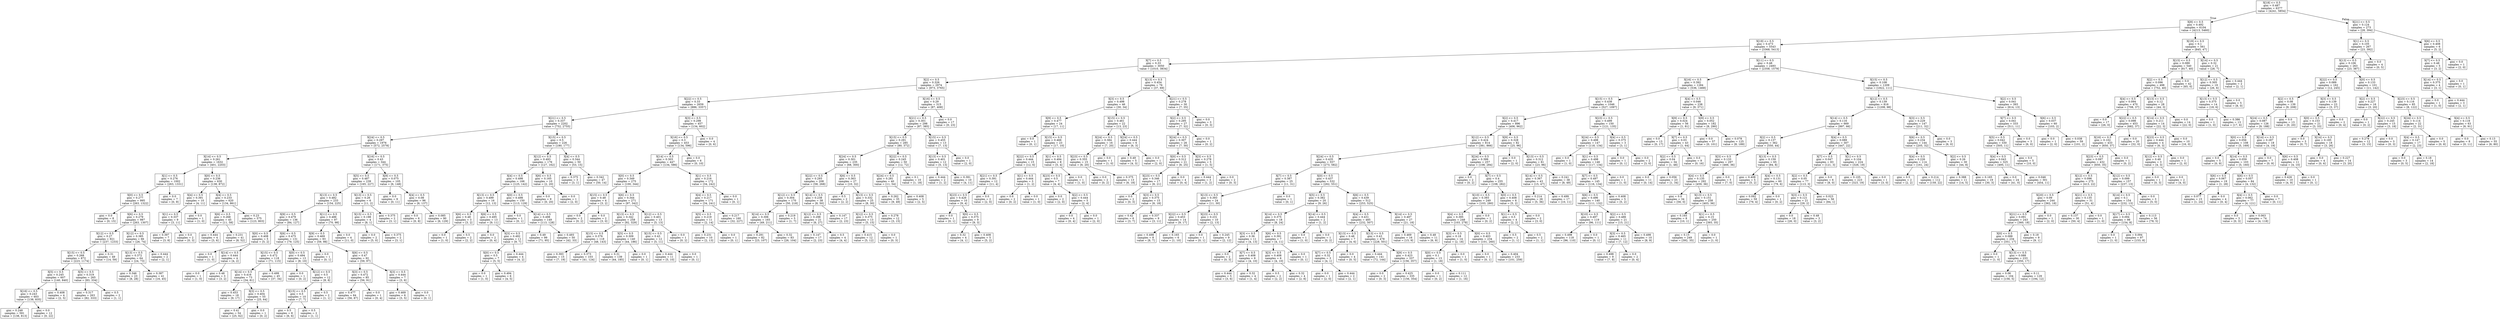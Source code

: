 digraph Tree {
node [shape=box] ;
0 [label="X[18] <= 0.5\ngini = 0.487\nsamples = 6377\nvalue = [4241, 5854]"] ;
1 [label="X[8] <= 0.5\ngini = 0.492\nsamples = 6104\nvalue = [4213, 5460]"] ;
0 -> 1 [labeldistance=2.5, labelangle=45, headlabel="True"] ;
2 [label="X[19] <= 0.5\ngini = 0.473\nsamples = 5543\nvalue = [3368, 5413]"] ;
1 -> 2 ;
3 [label="X[7] <= 0.5\ngini = 0.33\nsamples = 3050\nvalue = [1010, 3834]"] ;
2 -> 3 ;
4 [label="X[2] <= 0.5\ngini = 0.326\nsamples = 2974\nvalue = [973, 3765]"] ;
3 -> 4 ;
5 [label="X[22] <= 0.5\ngini = 0.33\nsamples = 2659\nvalue = [886, 3357]"] ;
4 -> 5 ;
6 [label="X[21] <= 0.5\ngini = 0.337\nsamples = 2202\nvalue = [752, 2755]"] ;
5 -> 6 ;
7 [label="X[24] <= 0.5\ngini = 0.297\nsamples = 1976\nvalue = [572, 2578]"] ;
6 -> 7 ;
8 [label="X[14] <= 0.5\ngini = 0.261\nsamples = 1632\nvalue = [401, 2203]"] ;
7 -> 8 ;
9 [label="X[1] <= 0.5\ngini = 0.276\nsamples = 1002\nvalue = [263, 1331]"] ;
8 -> 9 ;
10 [label="X[0] <= 0.5\ngini = 0.277\nsamples = 995\nvalue = [263, 1322]"] ;
9 -> 10 ;
11 [label="gini = 0.0\nsamples = 8\nvalue = [0, 15]"] ;
10 -> 11 ;
12 [label="X[6] <= 0.5\ngini = 0.279\nsamples = 987\nvalue = [263, 1307]"] ;
10 -> 12 ;
13 [label="X[12] <= 0.5\ngini = 0.27\nsamples = 921\nvalue = [237, 1233]"] ;
12 -> 13 ;
14 [label="X[15] <= 0.5\ngini = 0.268\nsamples = 872\nvalue = [223, 1174]"] ;
13 -> 14 ;
15 [label="X[5] <= 0.5\ngini = 0.245\nsamples = 607\nvalue = [140, 840]"] ;
14 -> 15 ;
16 [label="X[16] <= 0.5\ngini = 0.243\nsamples = 603\nvalue = [138, 835]"] ;
15 -> 16 ;
17 [label="gini = 0.248\nsamples = 591\nvalue = [138, 813]"] ;
16 -> 17 ;
18 [label="gini = 0.0\nsamples = 12\nvalue = [0, 22]"] ;
16 -> 18 ;
19 [label="gini = 0.408\nsamples = 4\nvalue = [2, 5]"] ;
15 -> 19 ;
20 [label="X[5] <= 0.5\ngini = 0.319\nsamples = 265\nvalue = [83, 334]"] ;
14 -> 20 ;
21 [label="gini = 0.317\nsamples = 263\nvalue = [82, 333]"] ;
20 -> 21 ;
22 [label="gini = 0.5\nsamples = 2\nvalue = [1, 1]"] ;
20 -> 22 ;
23 [label="gini = 0.31\nsamples = 49\nvalue = [14, 59]"] ;
13 -> 23 ;
24 [label="X[12] <= 0.5\ngini = 0.385\nsamples = 66\nvalue = [26, 74]"] ;
12 -> 24 ;
25 [label="X[13] <= 0.5\ngini = 0.372\nsamples = 64\nvalue = [24, 73]"] ;
24 -> 25 ;
26 [label="gini = 0.346\nsamples = 23\nvalue = [8, 28]"] ;
25 -> 26 ;
27 [label="gini = 0.387\nsamples = 41\nvalue = [16, 45]"] ;
25 -> 27 ;
28 [label="gini = 0.444\nsamples = 2\nvalue = [2, 1]"] ;
24 -> 28 ;
29 [label="gini = 0.0\nsamples = 7\nvalue = [0, 9]"] ;
9 -> 29 ;
30 [label="X[0] <= 0.5\ngini = 0.236\nsamples = 630\nvalue = [138, 872]"] ;
8 -> 30 ;
31 [label="X[4] <= 0.5\ngini = 0.391\nsamples = 10\nvalue = [4, 11]"] ;
30 -> 31 ;
32 [label="X[1] <= 0.5\ngini = 0.337\nsamples = 9\nvalue = [3, 11]"] ;
31 -> 32 ;
33 [label="gini = 0.397\nsamples = 7\nvalue = [3, 8]"] ;
32 -> 33 ;
34 [label="gini = 0.0\nsamples = 2\nvalue = [0, 3]"] ;
32 -> 34 ;
35 [label="gini = 0.0\nsamples = 1\nvalue = [1, 0]"] ;
31 -> 35 ;
36 [label="X[4] <= 0.5\ngini = 0.233\nsamples = 620\nvalue = [134, 861]"] ;
30 -> 36 ;
37 [label="X[6] <= 0.5\ngini = 0.268\nsamples = 45\nvalue = [11, 58]"] ;
36 -> 37 ;
38 [label="gini = 0.444\nsamples = 4\nvalue = [3, 6]"] ;
37 -> 38 ;
39 [label="gini = 0.231\nsamples = 41\nvalue = [8, 52]"] ;
37 -> 39 ;
40 [label="gini = 0.23\nsamples = 575\nvalue = [123, 803]"] ;
36 -> 40 ;
41 [label="X[16] <= 0.5\ngini = 0.43\nsamples = 344\nvalue = [171, 375]"] ;
7 -> 41 ;
42 [label="X[5] <= 0.5\ngini = 0.487\nsamples = 239\nvalue = [165, 227]"] ;
41 -> 42 ;
43 [label="X[13] <= 0.5\ngini = 0.482\nsamples = 233\nvalue = [154, 225]"] ;
42 -> 43 ;
44 [label="X[9] <= 0.5\ngini = 0.479\nsamples = 136\nvalue = [84, 127]"] ;
43 -> 44 ;
45 [label="X[0] <= 0.5\ngini = 0.408\nsamples = 5\nvalue = [5, 2]"] ;
44 -> 45 ;
46 [label="gini = 0.0\nsamples = 1\nvalue = [1, 0]"] ;
45 -> 46 ;
47 [label="X[14] <= 0.5\ngini = 0.444\nsamples = 4\nvalue = [4, 2]"] ;
45 -> 47 ;
48 [label="gini = 0.0\nsamples = 1\nvalue = [1, 0]"] ;
47 -> 48 ;
49 [label="gini = 0.48\nsamples = 3\nvalue = [3, 2]"] ;
47 -> 49 ;
50 [label="X[6] <= 0.5\ngini = 0.475\nsamples = 131\nvalue = [79, 125]"] ;
44 -> 50 ;
51 [label="X[15] <= 0.5\ngini = 0.472\nsamples = 118\nvalue = [71, 115]"] ;
50 -> 51 ;
52 [label="X[14] <= 0.5\ngini = 0.416\nsamples = 73\nvalue = [34, 81]"] ;
51 -> 52 ;
53 [label="gini = 0.453\nsamples = 18\nvalue = [9, 17]"] ;
52 -> 53 ;
54 [label="X[3] <= 0.5\ngini = 0.404\nsamples = 55\nvalue = [25, 64]"] ;
52 -> 54 ;
55 [label="gini = 0.41\nsamples = 54\nvalue = [25, 62]"] ;
54 -> 55 ;
56 [label="gini = 0.0\nsamples = 1\nvalue = [0, 2]"] ;
54 -> 56 ;
57 [label="gini = 0.499\nsamples = 45\nvalue = [37, 34]"] ;
51 -> 57 ;
58 [label="X[0] <= 0.5\ngini = 0.494\nsamples = 13\nvalue = [8, 10]"] ;
50 -> 58 ;
59 [label="gini = 0.0\nsamples = 1\nvalue = [0, 2]"] ;
58 -> 59 ;
60 [label="X[12] <= 0.5\ngini = 0.5\nsamples = 12\nvalue = [8, 8]"] ;
58 -> 60 ;
61 [label="X[15] <= 0.5\ngini = 0.5\nsamples = 10\nvalue = [7, 7]"] ;
60 -> 61 ;
62 [label="gini = 0.5\nsamples = 8\nvalue = [6, 6]"] ;
61 -> 62 ;
63 [label="gini = 0.5\nsamples = 2\nvalue = [1, 1]"] ;
61 -> 63 ;
64 [label="gini = 0.5\nsamples = 2\nvalue = [1, 1]"] ;
60 -> 64 ;
65 [label="X[11] <= 0.5\ngini = 0.486\nsamples = 97\nvalue = [70, 98]"] ;
43 -> 65 ;
66 [label="X[9] <= 0.5\ngini = 0.469\nsamples = 93\nvalue = [59, 98]"] ;
65 -> 66 ;
67 [label="gini = 0.0\nsamples = 1\nvalue = [0, 1]"] ;
66 -> 67 ;
68 [label="X[6] <= 0.5\ngini = 0.47\nsamples = 92\nvalue = [59, 97]"] ;
66 -> 68 ;
69 [label="X[3] <= 0.5\ngini = 0.472\nsamples = 85\nvalue = [56, 91]"] ;
68 -> 69 ;
70 [label="gini = 0.477\nsamples = 84\nvalue = [56, 87]"] ;
69 -> 70 ;
71 [label="gini = 0.0\nsamples = 1\nvalue = [0, 4]"] ;
69 -> 71 ;
72 [label="X[3] <= 0.5\ngini = 0.444\nsamples = 7\nvalue = [3, 6]"] ;
68 -> 72 ;
73 [label="gini = 0.469\nsamples = 6\nvalue = [3, 5]"] ;
72 -> 73 ;
74 [label="gini = 0.0\nsamples = 1\nvalue = [0, 1]"] ;
72 -> 74 ;
75 [label="gini = 0.0\nsamples = 4\nvalue = [11, 0]"] ;
65 -> 75 ;
76 [label="X[13] <= 0.5\ngini = 0.26\nsamples = 6\nvalue = [11, 2]"] ;
42 -> 76 ;
77 [label="X[15] <= 0.5\ngini = 0.198\nsamples = 4\nvalue = [8, 1]"] ;
76 -> 77 ;
78 [label="gini = 0.0\nsamples = 2\nvalue = [5, 0]"] ;
77 -> 78 ;
79 [label="gini = 0.375\nsamples = 2\nvalue = [3, 1]"] ;
77 -> 79 ;
80 [label="gini = 0.375\nsamples = 2\nvalue = [3, 1]"] ;
76 -> 80 ;
81 [label="X[9] <= 0.5\ngini = 0.075\nsamples = 105\nvalue = [6, 148]"] ;
41 -> 81 ;
82 [label="gini = 0.0\nsamples = 9\nvalue = [0, 11]"] ;
81 -> 82 ;
83 [label="X[4] <= 0.5\ngini = 0.08\nsamples = 96\nvalue = [6, 137]"] ;
81 -> 83 ;
84 [label="gini = 0.0\nsamples = 6\nvalue = [0, 8]"] ;
83 -> 84 ;
85 [label="gini = 0.085\nsamples = 90\nvalue = [6, 129]"] ;
83 -> 85 ;
86 [label="X[15] <= 0.5\ngini = 0.5\nsamples = 226\nvalue = [180, 177]"] ;
6 -> 86 ;
87 [label="X[12] <= 0.5\ngini = 0.493\nsamples = 176\nvalue = [127, 162]"] ;
86 -> 87 ;
88 [label="X[4] <= 0.5\ngini = 0.498\nsamples = 166\nvalue = [125, 142]"] ;
87 -> 88 ;
89 [label="X[13] <= 0.5\ngini = 0.499\nsamples = 16\nvalue = [12, 13]"] ;
88 -> 89 ;
90 [label="X[6] <= 0.5\ngini = 0.48\nsamples = 3\nvalue = [3, 2]"] ;
89 -> 90 ;
91 [label="gini = 0.0\nsamples = 1\nvalue = [1, 0]"] ;
90 -> 91 ;
92 [label="gini = 0.5\nsamples = 2\nvalue = [2, 2]"] ;
90 -> 92 ;
93 [label="X[6] <= 0.5\ngini = 0.495\nsamples = 13\nvalue = [9, 11]"] ;
89 -> 93 ;
94 [label="gini = 0.0\nsamples = 2\nvalue = [0, 4]"] ;
93 -> 94 ;
95 [label="X[3] <= 0.5\ngini = 0.492\nsamples = 11\nvalue = [9, 7]"] ;
93 -> 95 ;
96 [label="X[0] <= 0.5\ngini = 0.5\nsamples = 7\nvalue = [5, 5]"] ;
95 -> 96 ;
97 [label="gini = 0.0\nsamples = 1\nvalue = [1, 0]"] ;
96 -> 97 ;
98 [label="gini = 0.494\nsamples = 6\nvalue = [4, 5]"] ;
96 -> 98 ;
99 [label="gini = 0.444\nsamples = 4\nvalue = [4, 2]"] ;
95 -> 99 ;
100 [label="X[0] <= 0.5\ngini = 0.498\nsamples = 150\nvalue = [113, 129]"] ;
88 -> 100 ;
101 [label="gini = 0.0\nsamples = 1\nvalue = [0, 1]"] ;
100 -> 101 ;
102 [label="X[14] <= 0.5\ngini = 0.498\nsamples = 149\nvalue = [113, 128]"] ;
100 -> 102 ;
103 [label="gini = 0.49\nsamples = 99\nvalue = [71, 95]"] ;
102 -> 103 ;
104 [label="gini = 0.493\nsamples = 50\nvalue = [42, 33]"] ;
102 -> 104 ;
105 [label="X[6] <= 0.5\ngini = 0.165\nsamples = 10\nvalue = [2, 20]"] ;
87 -> 105 ;
106 [label="gini = 0.0\nsamples = 9\nvalue = [0, 20]"] ;
105 -> 106 ;
107 [label="gini = 0.0\nsamples = 1\nvalue = [2, 0]"] ;
105 -> 107 ;
108 [label="X[4] <= 0.5\ngini = 0.344\nsamples = 50\nvalue = [53, 15]"] ;
86 -> 108 ;
109 [label="gini = 0.375\nsamples = 3\nvalue = [3, 1]"] ;
108 -> 109 ;
110 [label="gini = 0.342\nsamples = 47\nvalue = [50, 14]"] ;
108 -> 110 ;
111 [label="X[3] <= 0.5\ngini = 0.298\nsamples = 457\nvalue = [134, 602]"] ;
5 -> 111 ;
112 [label="X[16] <= 0.5\ngini = 0.3\nsamples = 453\nvalue = [134, 596]"] ;
111 -> 112 ;
113 [label="X[14] <= 0.5\ngini = 0.303\nsamples = 447\nvalue = [134, 586]"] ;
112 -> 113 ;
114 [label="X[0] <= 0.5\ngini = 0.349\nsamples = 275\nvalue = [100, 344]"] ;
113 -> 114 ;
115 [label="X[15] <= 0.5\ngini = 0.48\nsamples = 4\nvalue = [3, 2]"] ;
114 -> 115 ;
116 [label="gini = 0.0\nsamples = 2\nvalue = [0, 2]"] ;
115 -> 116 ;
117 [label="gini = 0.0\nsamples = 2\nvalue = [3, 0]"] ;
115 -> 117 ;
118 [label="X[6] <= 0.5\ngini = 0.344\nsamples = 271\nvalue = [97, 342]"] ;
114 -> 118 ;
119 [label="X[13] <= 0.5\ngini = 0.342\nsamples = 258\nvalue = [92, 329]"] ;
118 -> 119 ;
120 [label="X[15] <= 0.5\ngini = 0.376\nsamples = 118\nvalue = [48, 143]"] ;
119 -> 120 ;
121 [label="gini = 0.393\nsamples = 15\nvalue = [7, 19]"] ;
120 -> 121 ;
122 [label="gini = 0.373\nsamples = 103\nvalue = [41, 124]"] ;
120 -> 122 ;
123 [label="X[5] <= 0.5\ngini = 0.309\nsamples = 140\nvalue = [44, 186]"] ;
119 -> 123 ;
124 [label="gini = 0.31\nsamples = 139\nvalue = [44, 185]"] ;
123 -> 124 ;
125 [label="gini = 0.0\nsamples = 1\nvalue = [0, 1]"] ;
123 -> 125 ;
126 [label="X[12] <= 0.5\ngini = 0.401\nsamples = 13\nvalue = [5, 13]"] ;
118 -> 126 ;
127 [label="X[15] <= 0.5\ngini = 0.43\nsamples = 12\nvalue = [5, 11]"] ;
126 -> 127 ;
128 [label="gini = 0.444\nsamples = 11\nvalue = [5, 10]"] ;
127 -> 128 ;
129 [label="gini = 0.0\nsamples = 1\nvalue = [0, 1]"] ;
127 -> 129 ;
130 [label="gini = 0.0\nsamples = 1\nvalue = [0, 2]"] ;
126 -> 130 ;
131 [label="X[1] <= 0.5\ngini = 0.216\nsamples = 172\nvalue = [34, 242]"] ;
113 -> 131 ;
132 [label="X[4] <= 0.5\ngini = 0.217\nsamples = 171\nvalue = [34, 241]"] ;
131 -> 132 ;
133 [label="X[5] <= 0.5\ngini = 0.219\nsamples = 11\nvalue = [2, 14]"] ;
132 -> 133 ;
134 [label="gini = 0.231\nsamples = 10\nvalue = [2, 13]"] ;
133 -> 134 ;
135 [label="gini = 0.0\nsamples = 1\nvalue = [0, 1]"] ;
133 -> 135 ;
136 [label="gini = 0.217\nsamples = 160\nvalue = [32, 227]"] ;
132 -> 136 ;
137 [label="gini = 0.0\nsamples = 1\nvalue = [0, 1]"] ;
131 -> 137 ;
138 [label="gini = 0.0\nsamples = 6\nvalue = [0, 10]"] ;
112 -> 138 ;
139 [label="gini = 0.0\nsamples = 4\nvalue = [0, 6]"] ;
111 -> 139 ;
140 [label="X[16] <= 0.5\ngini = 0.29\nsamples = 315\nvalue = [87, 408]"] ;
4 -> 140 ;
141 [label="X[21] <= 0.5\ngini = 0.301\nsamples = 298\nvalue = [87, 385]"] ;
140 -> 141 ;
142 [label="X[15] <= 0.5\ngini = 0.291\nsamples = 285\nvalue = [80, 372]"] ;
141 -> 142 ;
143 [label="X[24] <= 0.5\ngini = 0.301\nsamples = 235\nvalue = [68, 300]"] ;
142 -> 143 ;
144 [label="X[22] <= 0.5\ngini = 0.293\nsamples = 208\nvalue = [58, 268]"] ;
143 -> 144 ;
145 [label="X[12] <= 0.5\ngini = 0.304\nsamples = 170\nvalue = [50, 218]"] ;
144 -> 145 ;
146 [label="X[14] <= 0.5\ngini = 0.306\nsamples = 165\nvalue = [49, 211]"] ;
145 -> 146 ;
147 [label="gini = 0.291\nsamples = 82\nvalue = [23, 107]"] ;
146 -> 147 ;
148 [label="gini = 0.32\nsamples = 83\nvalue = [26, 104]"] ;
146 -> 148 ;
149 [label="gini = 0.219\nsamples = 5\nvalue = [1, 7]"] ;
145 -> 149 ;
150 [label="X[14] <= 0.5\ngini = 0.238\nsamples = 38\nvalue = [8, 50]"] ;
144 -> 150 ;
151 [label="X[12] <= 0.5\ngini = 0.298\nsamples = 21\nvalue = [6, 27]"] ;
150 -> 151 ;
152 [label="gini = 0.147\nsamples = 17\nvalue = [2, 23]"] ;
151 -> 152 ;
153 [label="gini = 0.5\nsamples = 4\nvalue = [4, 4]"] ;
151 -> 153 ;
154 [label="gini = 0.147\nsamples = 17\nvalue = [2, 23]"] ;
150 -> 154 ;
155 [label="X[6] <= 0.5\ngini = 0.363\nsamples = 27\nvalue = [10, 32]"] ;
143 -> 155 ;
156 [label="gini = 0.5\nsamples = 2\nvalue = [2, 2]"] ;
155 -> 156 ;
157 [label="X[13] <= 0.5\ngini = 0.332\nsamples = 25\nvalue = [8, 30]"] ;
155 -> 157 ;
158 [label="X[12] <= 0.5\ngini = 0.375\nsamples = 13\nvalue = [5, 15]"] ;
157 -> 158 ;
159 [label="gini = 0.415\nsamples = 12\nvalue = [5, 12]"] ;
158 -> 159 ;
160 [label="gini = 0.0\nsamples = 1\nvalue = [0, 3]"] ;
158 -> 160 ;
161 [label="gini = 0.278\nsamples = 12\nvalue = [3, 15]"] ;
157 -> 161 ;
162 [label="X[22] <= 0.5\ngini = 0.245\nsamples = 50\nvalue = [12, 72]"] ;
142 -> 162 ;
163 [label="X[24] <= 0.5\ngini = 0.281\nsamples = 40\nvalue = [11, 54]"] ;
162 -> 163 ;
164 [label="gini = 0.262\nsamples = 35\nvalue = [9, 49]"] ;
163 -> 164 ;
165 [label="gini = 0.408\nsamples = 5\nvalue = [2, 5]"] ;
163 -> 165 ;
166 [label="gini = 0.1\nsamples = 10\nvalue = [1, 18]"] ;
162 -> 166 ;
167 [label="X[15] <= 0.5\ngini = 0.455\nsamples = 13\nvalue = [7, 13]"] ;
141 -> 167 ;
168 [label="X[13] <= 0.5\ngini = 0.401\nsamples = 12\nvalue = [5, 13]"] ;
167 -> 168 ;
169 [label="gini = 0.444\nsamples = 2\nvalue = [1, 2]"] ;
168 -> 169 ;
170 [label="gini = 0.391\nsamples = 10\nvalue = [4, 11]"] ;
168 -> 170 ;
171 [label="gini = 0.0\nsamples = 1\nvalue = [2, 0]"] ;
167 -> 171 ;
172 [label="gini = 0.0\nsamples = 17\nvalue = [0, 23]"] ;
140 -> 172 ;
173 [label="X[13] <= 0.5\ngini = 0.454\nsamples = 76\nvalue = [37, 69]"] ;
3 -> 173 ;
174 [label="X[3] <= 0.5\ngini = 0.498\nsamples = 46\nvalue = [30, 34]"] ;
173 -> 174 ;
175 [label="X[9] <= 0.5\ngini = 0.477\nsamples = 24\nvalue = [17, 11]"] ;
174 -> 175 ;
176 [label="gini = 0.0\nsamples = 1\nvalue = [0, 1]"] ;
175 -> 176 ;
177 [label="X[15] <= 0.5\ngini = 0.466\nsamples = 23\nvalue = [17, 10]"] ;
175 -> 177 ;
178 [label="X[22] <= 0.5\ngini = 0.444\nsamples = 15\nvalue = [12, 6]"] ;
177 -> 178 ;
179 [label="X[21] <= 0.5\ngini = 0.391\nsamples = 12\nvalue = [11, 4]"] ;
178 -> 179 ;
180 [label="X[23] <= 0.5\ngini = 0.426\nsamples = 10\nvalue = [9, 4]"] ;
179 -> 180 ;
181 [label="gini = 0.0\nsamples = 1\nvalue = [0, 1]"] ;
180 -> 181 ;
182 [label="X[0] <= 0.5\ngini = 0.375\nsamples = 9\nvalue = [9, 3]"] ;
180 -> 182 ;
183 [label="gini = 0.32\nsamples = 4\nvalue = [4, 1]"] ;
182 -> 183 ;
184 [label="gini = 0.408\nsamples = 5\nvalue = [5, 2]"] ;
182 -> 184 ;
185 [label="gini = 0.0\nsamples = 2\nvalue = [2, 0]"] ;
179 -> 185 ;
186 [label="X[1] <= 0.5\ngini = 0.444\nsamples = 3\nvalue = [1, 2]"] ;
178 -> 186 ;
187 [label="gini = 0.0\nsamples = 2\nvalue = [0, 2]"] ;
186 -> 187 ;
188 [label="gini = 0.0\nsamples = 1\nvalue = [1, 0]"] ;
186 -> 188 ;
189 [label="X[1] <= 0.5\ngini = 0.494\nsamples = 8\nvalue = [5, 4]"] ;
177 -> 189 ;
190 [label="X[23] <= 0.5\ngini = 0.5\nsamples = 7\nvalue = [4, 4]"] ;
189 -> 190 ;
191 [label="gini = 0.0\nsamples = 2\nvalue = [2, 0]"] ;
190 -> 191 ;
192 [label="X[2] <= 0.5\ngini = 0.444\nsamples = 5\nvalue = [2, 4]"] ;
190 -> 192 ;
193 [label="gini = 0.0\nsamples = 4\nvalue = [0, 4]"] ;
192 -> 193 ;
194 [label="gini = 0.0\nsamples = 1\nvalue = [2, 0]"] ;
192 -> 194 ;
195 [label="gini = 0.0\nsamples = 1\nvalue = [1, 0]"] ;
189 -> 195 ;
196 [label="X[15] <= 0.5\ngini = 0.461\nsamples = 22\nvalue = [13, 23]"] ;
174 -> 196 ;
197 [label="X[24] <= 0.5\ngini = 0.384\nsamples = 16\nvalue = [7, 20]"] ;
196 -> 197 ;
198 [label="X[23] <= 0.5\ngini = 0.355\nsamples = 15\nvalue = [6, 20]"] ;
197 -> 198 ;
199 [label="gini = 0.0\nsamples = 2\nvalue = [0, 2]"] ;
198 -> 199 ;
200 [label="gini = 0.375\nsamples = 13\nvalue = [6, 18]"] ;
198 -> 200 ;
201 [label="gini = 0.0\nsamples = 1\nvalue = [1, 0]"] ;
197 -> 201 ;
202 [label="X[24] <= 0.5\ngini = 0.444\nsamples = 6\nvalue = [6, 3]"] ;
196 -> 202 ;
203 [label="gini = 0.49\nsamples = 5\nvalue = [4, 3]"] ;
202 -> 203 ;
204 [label="gini = 0.0\nsamples = 1\nvalue = [2, 0]"] ;
202 -> 204 ;
205 [label="X[21] <= 0.5\ngini = 0.278\nsamples = 30\nvalue = [7, 35]"] ;
173 -> 205 ;
206 [label="X[2] <= 0.5\ngini = 0.295\nsamples = 27\nvalue = [7, 32]"] ;
205 -> 206 ;
207 [label="X[24] <= 0.5\ngini = 0.307\nsamples = 26\nvalue = [7, 30]"] ;
206 -> 207 ;
208 [label="X[0] <= 0.5\ngini = 0.312\nsamples = 21\nvalue = [6, 25]"] ;
207 -> 208 ;
209 [label="X[23] <= 0.5\ngini = 0.346\nsamples = 17\nvalue = [6, 21]"] ;
208 -> 209 ;
210 [label="gini = 0.0\nsamples = 2\nvalue = [0, 3]"] ;
209 -> 210 ;
211 [label="X[3] <= 0.5\ngini = 0.375\nsamples = 15\nvalue = [6, 18]"] ;
209 -> 211 ;
212 [label="gini = 0.42\nsamples = 6\nvalue = [3, 7]"] ;
211 -> 212 ;
213 [label="gini = 0.337\nsamples = 9\nvalue = [3, 11]"] ;
211 -> 213 ;
214 [label="gini = 0.0\nsamples = 4\nvalue = [0, 4]"] ;
208 -> 214 ;
215 [label="X[3] <= 0.5\ngini = 0.278\nsamples = 5\nvalue = [1, 5]"] ;
207 -> 215 ;
216 [label="gini = 0.444\nsamples = 3\nvalue = [1, 2]"] ;
215 -> 216 ;
217 [label="gini = 0.0\nsamples = 2\nvalue = [0, 3]"] ;
215 -> 217 ;
218 [label="gini = 0.0\nsamples = 1\nvalue = [0, 2]"] ;
206 -> 218 ;
219 [label="gini = 0.0\nsamples = 3\nvalue = [0, 3]"] ;
205 -> 219 ;
220 [label="X[11] <= 0.5\ngini = 0.48\nsamples = 2493\nvalue = [2358, 1579]"] ;
2 -> 220 ;
221 [label="X[16] <= 0.5\ngini = 0.392\nsamples = 1284\nvalue = [536, 1468]"] ;
220 -> 221 ;
222 [label="X[15] <= 0.5\ngini = 0.438\nsamples = 1046\nvalue = [527, 1097]"] ;
221 -> 222 ;
223 [label="X[2] <= 0.5\ngini = 0.417\nsamples = 896\nvalue = [406, 962]"] ;
222 -> 223 ;
224 [label="X[12] <= 0.5\ngini = 0.424\nsamples = 814\nvalue = [381, 866]"] ;
223 -> 224 ;
225 [label="X[24] <= 0.5\ngini = 0.435\nsamples = 557\nvalue = [273, 582]"] ;
224 -> 225 ;
226 [label="X[7] <= 0.5\ngini = 0.387\nsamples = 25\nvalue = [11, 31]"] ;
225 -> 226 ;
227 [label="X[13] <= 0.5\ngini = 0.393\nsamples = 24\nvalue = [11, 30]"] ;
226 -> 227 ;
228 [label="X[22] <= 0.5\ngini = 0.453\nsamples = 14\nvalue = [9, 17]"] ;
227 -> 228 ;
229 [label="gini = 0.498\nsamples = 8\nvalue = [8, 7]"] ;
228 -> 229 ;
230 [label="gini = 0.165\nsamples = 6\nvalue = [1, 10]"] ;
228 -> 230 ;
231 [label="X[23] <= 0.5\ngini = 0.231\nsamples = 10\nvalue = [2, 13]"] ;
227 -> 231 ;
232 [label="gini = 0.0\nsamples = 1\nvalue = [0, 1]"] ;
231 -> 232 ;
233 [label="gini = 0.245\nsamples = 9\nvalue = [2, 12]"] ;
231 -> 233 ;
234 [label="gini = 0.0\nsamples = 1\nvalue = [0, 1]"] ;
226 -> 234 ;
235 [label="X[0] <= 0.5\ngini = 0.437\nsamples = 532\nvalue = [262, 551]"] ;
225 -> 235 ;
236 [label="X[5] <= 0.5\ngini = 0.382\nsamples = 20\nvalue = [9, 26]"] ;
235 -> 236 ;
237 [label="X[14] <= 0.5\ngini = 0.375\nsamples = 18\nvalue = [8, 24]"] ;
236 -> 237 ;
238 [label="X[3] <= 0.5\ngini = 0.36\nsamples = 11\nvalue = [4, 13]"] ;
237 -> 238 ;
239 [label="gini = 0.0\nsamples = 2\nvalue = [0, 3]"] ;
238 -> 239 ;
240 [label="X[7] <= 0.5\ngini = 0.408\nsamples = 9\nvalue = [4, 10]"] ;
238 -> 240 ;
241 [label="gini = 0.444\nsamples = 5\nvalue = [3, 6]"] ;
240 -> 241 ;
242 [label="gini = 0.32\nsamples = 4\nvalue = [1, 4]"] ;
240 -> 242 ;
243 [label="X[6] <= 0.5\ngini = 0.391\nsamples = 7\nvalue = [4, 11]"] ;
237 -> 243 ;
244 [label="X[3] <= 0.5\ngini = 0.408\nsamples = 6\nvalue = [4, 10]"] ;
243 -> 244 ;
245 [label="gini = 0.5\nsamples = 2\nvalue = [2, 2]"] ;
244 -> 245 ;
246 [label="gini = 0.32\nsamples = 4\nvalue = [2, 8]"] ;
244 -> 246 ;
247 [label="gini = 0.0\nsamples = 1\nvalue = [0, 1]"] ;
243 -> 247 ;
248 [label="X[14] <= 0.5\ngini = 0.444\nsamples = 2\nvalue = [1, 2]"] ;
236 -> 248 ;
249 [label="gini = 0.0\nsamples = 1\nvalue = [1, 0]"] ;
248 -> 249 ;
250 [label="gini = 0.0\nsamples = 1\nvalue = [0, 2]"] ;
248 -> 250 ;
251 [label="X[6] <= 0.5\ngini = 0.439\nsamples = 512\nvalue = [253, 525]"] ;
235 -> 251 ;
252 [label="X[4] <= 0.5\ngini = 0.431\nsamples = 485\nvalue = [232, 507]"] ;
251 -> 252 ;
253 [label="X[13] <= 0.5\ngini = 0.48\nsamples = 7\nvalue = [4, 6]"] ;
252 -> 253 ;
254 [label="X[7] <= 0.5\ngini = 0.32\nsamples = 3\nvalue = [4, 1]"] ;
253 -> 254 ;
255 [label="gini = 0.0\nsamples = 1\nvalue = [2, 0]"] ;
254 -> 255 ;
256 [label="gini = 0.444\nsamples = 2\nvalue = [2, 1]"] ;
254 -> 256 ;
257 [label="gini = 0.0\nsamples = 4\nvalue = [0, 5]"] ;
253 -> 257 ;
258 [label="X[13] <= 0.5\ngini = 0.43\nsamples = 478\nvalue = [228, 501]"] ;
252 -> 258 ;
259 [label="gini = 0.444\nsamples = 141\nvalue = [72, 144]"] ;
258 -> 259 ;
260 [label="X[9] <= 0.5\ngini = 0.423\nsamples = 337\nvalue = [156, 357]"] ;
258 -> 260 ;
261 [label="gini = 0.0\nsamples = 2\nvalue = [0, 3]"] ;
260 -> 261 ;
262 [label="gini = 0.425\nsamples = 335\nvalue = [156, 354]"] ;
260 -> 262 ;
263 [label="X[14] <= 0.5\ngini = 0.497\nsamples = 27\nvalue = [21, 18]"] ;
251 -> 263 ;
264 [label="gini = 0.469\nsamples = 16\nvalue = [15, 9]"] ;
263 -> 264 ;
265 [label="gini = 0.48\nsamples = 11\nvalue = [6, 9]"] ;
263 -> 265 ;
266 [label="X[24] <= 0.5\ngini = 0.399\nsamples = 257\nvalue = [108, 284]"] ;
224 -> 266 ;
267 [label="gini = 0.0\nsamples = 2\nvalue = [0, 2]"] ;
266 -> 267 ;
268 [label="X[7] <= 0.5\ngini = 0.4\nsamples = 255\nvalue = [108, 282]"] ;
266 -> 268 ;
269 [label="X[10] <= 0.5\ngini = 0.393\nsamples = 249\nvalue = [103, 280]"] ;
268 -> 269 ;
270 [label="X[4] <= 0.5\ngini = 0.395\nsamples = 248\nvalue = [103, 278]"] ;
269 -> 270 ;
271 [label="X[3] <= 0.5\ngini = 0.18\nsamples = 14\nvalue = [2, 18]"] ;
270 -> 271 ;
272 [label="X[0] <= 0.5\ngini = 0.1\nsamples = 13\nvalue = [1, 18]"] ;
271 -> 272 ;
273 [label="gini = 0.0\nsamples = 1\nvalue = [0, 2]"] ;
272 -> 273 ;
274 [label="gini = 0.111\nsamples = 12\nvalue = [1, 16]"] ;
272 -> 274 ;
275 [label="gini = 0.0\nsamples = 1\nvalue = [1, 0]"] ;
271 -> 275 ;
276 [label="X[0] <= 0.5\ngini = 0.403\nsamples = 234\nvalue = [101, 260]"] ;
270 -> 276 ;
277 [label="gini = 0.0\nsamples = 1\nvalue = [0, 1]"] ;
276 -> 277 ;
278 [label="gini = 0.404\nsamples = 233\nvalue = [101, 259]"] ;
276 -> 278 ;
279 [label="gini = 0.0\nsamples = 1\nvalue = [0, 2]"] ;
269 -> 279 ;
280 [label="X[0] <= 0.5\ngini = 0.408\nsamples = 6\nvalue = [5, 2]"] ;
268 -> 280 ;
281 [label="X[1] <= 0.5\ngini = 0.5\nsamples = 4\nvalue = [2, 2]"] ;
280 -> 281 ;
282 [label="gini = 0.5\nsamples = 2\nvalue = [1, 1]"] ;
281 -> 282 ;
283 [label="gini = 0.5\nsamples = 2\nvalue = [1, 1]"] ;
281 -> 283 ;
284 [label="gini = 0.0\nsamples = 2\nvalue = [3, 0]"] ;
280 -> 284 ;
285 [label="X[9] <= 0.5\ngini = 0.328\nsamples = 82\nvalue = [25, 96]"] ;
223 -> 285 ;
286 [label="gini = 0.0\nsamples = 1\nvalue = [2, 0]"] ;
285 -> 286 ;
287 [label="X[13] <= 0.5\ngini = 0.312\nsamples = 81\nvalue = [23, 96]"] ;
285 -> 287 ;
288 [label="X[14] <= 0.5\ngini = 0.367\nsamples = 43\nvalue = [15, 47]"] ;
287 -> 288 ;
289 [label="gini = 0.214\nsamples = 26\nvalue = [5, 36]"] ;
288 -> 289 ;
290 [label="gini = 0.499\nsamples = 17\nvalue = [10, 11]"] ;
288 -> 290 ;
291 [label="gini = 0.241\nsamples = 38\nvalue = [8, 49]"] ;
287 -> 291 ;
292 [label="X[23] <= 0.5\ngini = 0.499\nsamples = 150\nvalue = [121, 135]"] ;
222 -> 292 ;
293 [label="X[24] <= 0.5\ngini = 0.498\nsamples = 147\nvalue = [118, 134]"] ;
292 -> 293 ;
294 [label="gini = 0.0\nsamples = 1\nvalue = [1, 0]"] ;
293 -> 294 ;
295 [label="X[1] <= 0.5\ngini = 0.498\nsamples = 146\nvalue = [117, 134]"] ;
293 -> 295 ;
296 [label="X[7] <= 0.5\ngini = 0.497\nsamples = 145\nvalue = [116, 134]"] ;
295 -> 296 ;
297 [label="X[6] <= 0.5\ngini = 0.496\nsamples = 140\nvalue = [111, 132]"] ;
296 -> 297 ;
298 [label="X[10] <= 0.5\ngini = 0.497\nsamples = 119\nvalue = [96, 111]"] ;
297 -> 298 ;
299 [label="gini = 0.498\nsamples = 118\nvalue = [96, 110]"] ;
298 -> 299 ;
300 [label="gini = 0.0\nsamples = 1\nvalue = [0, 1]"] ;
298 -> 300 ;
301 [label="X[2] <= 0.5\ngini = 0.486\nsamples = 21\nvalue = [15, 21]"] ;
297 -> 301 ;
302 [label="X[3] <= 0.5\ngini = 0.465\nsamples = 11\nvalue = [7, 12]"] ;
301 -> 302 ;
303 [label="gini = 0.498\nsamples = 9\nvalue = [7, 8]"] ;
302 -> 303 ;
304 [label="gini = 0.0\nsamples = 2\nvalue = [0, 4]"] ;
302 -> 304 ;
305 [label="gini = 0.498\nsamples = 10\nvalue = [8, 9]"] ;
301 -> 305 ;
306 [label="gini = 0.408\nsamples = 5\nvalue = [5, 2]"] ;
296 -> 306 ;
307 [label="gini = 0.0\nsamples = 1\nvalue = [1, 0]"] ;
295 -> 307 ;
308 [label="X[4] <= 0.5\ngini = 0.375\nsamples = 3\nvalue = [3, 1]"] ;
292 -> 308 ;
309 [label="gini = 0.0\nsamples = 1\nvalue = [0, 1]"] ;
308 -> 309 ;
310 [label="gini = 0.0\nsamples = 2\nvalue = [3, 0]"] ;
308 -> 310 ;
311 [label="X[4] <= 0.5\ngini = 0.046\nsamples = 238\nvalue = [9, 371]"] ;
221 -> 311 ;
312 [label="X[9] <= 0.5\ngini = 0.024\nsamples = 56\nvalue = [1, 81]"] ;
311 -> 312 ;
313 [label="gini = 0.0\nsamples = 13\nvalue = [0, 17]"] ;
312 -> 313 ;
314 [label="X[7] <= 0.5\ngini = 0.03\nsamples = 43\nvalue = [1, 64]"] ;
312 -> 314 ;
315 [label="X[2] <= 0.5\ngini = 0.04\nsamples = 34\nvalue = [1, 48]"] ;
314 -> 315 ;
316 [label="gini = 0.0\nsamples = 11\nvalue = [0, 14]"] ;
315 -> 316 ;
317 [label="gini = 0.056\nsamples = 23\nvalue = [1, 34]"] ;
315 -> 317 ;
318 [label="gini = 0.0\nsamples = 9\nvalue = [0, 16]"] ;
314 -> 318 ;
319 [label="X[9] <= 0.5\ngini = 0.052\nsamples = 182\nvalue = [8, 290]"] ;
311 -> 319 ;
320 [label="gini = 0.0\nsamples = 57\nvalue = [0, 101]"] ;
319 -> 320 ;
321 [label="gini = 0.078\nsamples = 125\nvalue = [8, 189]"] ;
319 -> 321 ;
322 [label="X[15] <= 0.5\ngini = 0.108\nsamples = 1209\nvalue = [1822, 111]"] ;
220 -> 322 ;
323 [label="X[12] <= 0.5\ngini = 0.139\nsamples = 816\nvalue = [1208, 98]"] ;
322 -> 323 ;
324 [label="X[14] <= 0.5\ngini = 0.116\nsamples = 669\nvalue = [997, 66]"] ;
323 -> 324 ;
325 [label="X[2] <= 0.5\ngini = 0.137\nsamples = 362\nvalue = [550, 44]"] ;
324 -> 325 ;
326 [label="X[3] <= 0.5\ngini = 0.133\nsamples = 297\nvalue = [466, 36]"] ;
325 -> 326 ;
327 [label="X[4] <= 0.5\ngini = 0.135\nsamples = 292\nvalue = [459, 36]"] ;
326 -> 327 ;
328 [label="gini = 0.0\nsamples = 34\nvalue = [56, 0]"] ;
327 -> 328 ;
329 [label="X[13] <= 0.5\ngini = 0.151\nsamples = 258\nvalue = [403, 36]"] ;
327 -> 329 ;
330 [label="gini = 0.165\nsamples = 8\nvalue = [10, 1]"] ;
329 -> 330 ;
331 [label="X[1] <= 0.5\ngini = 0.15\nsamples = 250\nvalue = [393, 35]"] ;
329 -> 331 ;
332 [label="gini = 0.15\nsamples = 249\nvalue = [392, 35]"] ;
331 -> 332 ;
333 [label="gini = 0.0\nsamples = 1\nvalue = [1, 0]"] ;
331 -> 333 ;
334 [label="gini = 0.0\nsamples = 5\nvalue = [7, 0]"] ;
326 -> 334 ;
335 [label="X[13] <= 0.5\ngini = 0.159\nsamples = 65\nvalue = [84, 8]"] ;
325 -> 335 ;
336 [label="gini = 0.408\nsamples = 5\nvalue = [5, 2]"] ;
335 -> 336 ;
337 [label="X[4] <= 0.5\ngini = 0.131\nsamples = 60\nvalue = [79, 6]"] ;
335 -> 337 ;
338 [label="gini = 0.092\nsamples = 59\nvalue = [79, 4]"] ;
337 -> 338 ;
339 [label="gini = 0.0\nsamples = 1\nvalue = [0, 2]"] ;
337 -> 339 ;
340 [label="X[4] <= 0.5\ngini = 0.089\nsamples = 307\nvalue = [447, 22]"] ;
324 -> 340 ;
341 [label="X[7] <= 0.5\ngini = 0.047\nsamples = 83\nvalue = [121, 3]"] ;
340 -> 341 ;
342 [label="X[2] <= 0.5\ngini = 0.05\nsamples = 77\nvalue = [113, 3]"] ;
341 -> 342 ;
343 [label="X[3] <= 0.5\ngini = 0.121\nsamples = 21\nvalue = [29, 2]"] ;
342 -> 343 ;
344 [label="gini = 0.0\nsamples = 18\nvalue = [26, 0]"] ;
343 -> 344 ;
345 [label="gini = 0.48\nsamples = 3\nvalue = [3, 2]"] ;
343 -> 345 ;
346 [label="gini = 0.023\nsamples = 56\nvalue = [84, 1]"] ;
342 -> 346 ;
347 [label="gini = 0.0\nsamples = 6\nvalue = [8, 0]"] ;
341 -> 347 ;
348 [label="X[1] <= 0.5\ngini = 0.104\nsamples = 224\nvalue = [326, 19]"] ;
340 -> 348 ;
349 [label="gini = 0.105\nsamples = 223\nvalue = [323, 19]"] ;
348 -> 349 ;
350 [label="gini = 0.0\nsamples = 1\nvalue = [3, 0]"] ;
348 -> 350 ;
351 [label="X[3] <= 0.5\ngini = 0.229\nsamples = 147\nvalue = [211, 32]"] ;
323 -> 351 ;
352 [label="X[6] <= 0.5\ngini = 0.234\nsamples = 144\nvalue = [205, 32]"] ;
351 -> 352 ;
353 [label="X[4] <= 0.5\ngini = 0.226\nsamples = 114\nvalue = [161, 24]"] ;
352 -> 353 ;
354 [label="gini = 0.5\nsamples = 2\nvalue = [2, 2]"] ;
353 -> 354 ;
355 [label="gini = 0.214\nsamples = 112\nvalue = [159, 22]"] ;
353 -> 355 ;
356 [label="X[2] <= 0.5\ngini = 0.26\nsamples = 30\nvalue = [44, 8]"] ;
352 -> 356 ;
357 [label="gini = 0.388\nsamples = 11\nvalue = [14, 5]"] ;
356 -> 357 ;
358 [label="gini = 0.165\nsamples = 19\nvalue = [30, 3]"] ;
356 -> 358 ;
359 [label="gini = 0.0\nsamples = 3\nvalue = [6, 0]"] ;
351 -> 359 ;
360 [label="X[2] <= 0.5\ngini = 0.041\nsamples = 393\nvalue = [614, 13]"] ;
322 -> 360 ;
361 [label="X[7] <= 0.5\ngini = 0.041\nsamples = 333\nvalue = [511, 11]"] ;
360 -> 361 ;
362 [label="X[5] <= 0.5\ngini = 0.042\nsamples = 330\nvalue = [505, 11]"] ;
361 -> 362 ;
363 [label="X[4] <= 0.5\ngini = 0.043\nsamples = 325\nvalue = [495, 11]"] ;
362 -> 363 ;
364 [label="gini = 0.0\nsamples = 24\nvalue = [41, 0]"] ;
363 -> 364 ;
365 [label="gini = 0.046\nsamples = 301\nvalue = [454, 11]"] ;
363 -> 365 ;
366 [label="gini = 0.0\nsamples = 5\nvalue = [10, 0]"] ;
362 -> 366 ;
367 [label="gini = 0.0\nsamples = 3\nvalue = [6, 0]"] ;
361 -> 367 ;
368 [label="X[6] <= 0.5\ngini = 0.037\nsamples = 60\nvalue = [103, 2]"] ;
360 -> 368 ;
369 [label="gini = 0.0\nsamples = 1\nvalue = [2, 0]"] ;
368 -> 369 ;
370 [label="gini = 0.038\nsamples = 59\nvalue = [101, 2]"] ;
368 -> 370 ;
371 [label="X[19] <= 0.5\ngini = 0.1\nsamples = 561\nvalue = [845, 47]"] ;
1 -> 371 ;
372 [label="X[15] <= 0.5\ngini = 0.089\nsamples = 540\nvalue = [817, 40]"] ;
371 -> 372 ;
373 [label="X[2] <= 0.5\ngini = 0.096\nsamples = 498\nvalue = [752, 40]"] ;
372 -> 373 ;
374 [label="X[4] <= 0.5\ngini = 0.094\nsamples = 470\nvalue = [708, 37]"] ;
373 -> 374 ;
375 [label="gini = 0.0\nsamples = 17\nvalue = [26, 0]"] ;
374 -> 375 ;
376 [label="X[22] <= 0.5\ngini = 0.098\nsamples = 453\nvalue = [682, 37]"] ;
374 -> 376 ;
377 [label="X[16] <= 0.5\ngini = 0.102\nsamples = 433\nvalue = [650, 37]"] ;
376 -> 377 ;
378 [label="X[23] <= 0.5\ngini = 0.097\nsamples = 432\nvalue = [650, 35]"] ;
377 -> 378 ;
379 [label="X[12] <= 0.5\ngini = 0.096\nsamples = 275\nvalue = [413, 22]"] ;
378 -> 379 ;
380 [label="X[20] <= 0.5\ngini = 0.09\nsamples = 244\nvalue = [362, 18]"] ;
379 -> 380 ;
381 [label="X[21] <= 0.5\ngini = 0.091\nsamples = 243\nvalue = [360, 18]"] ;
380 -> 381 ;
382 [label="X[0] <= 0.5\ngini = 0.088\nsamples = 234\nvalue = [351, 17]"] ;
381 -> 382 ;
383 [label="gini = 0.0\nsamples = 1\nvalue = [1, 0]"] ;
382 -> 383 ;
384 [label="X[13] <= 0.5\ngini = 0.088\nsamples = 233\nvalue = [350, 17]"] ;
382 -> 384 ;
385 [label="gini = 0.06\nsamples = 104\nvalue = [156, 5]"] ;
384 -> 385 ;
386 [label="gini = 0.11\nsamples = 129\nvalue = [194, 12]"] ;
384 -> 386 ;
387 [label="gini = 0.18\nsamples = 9\nvalue = [9, 1]"] ;
381 -> 387 ;
388 [label="gini = 0.0\nsamples = 1\nvalue = [2, 0]"] ;
380 -> 388 ;
389 [label="X[21] <= 0.5\ngini = 0.135\nsamples = 31\nvalue = [51, 4]"] ;
379 -> 389 ;
390 [label="gini = 0.137\nsamples = 30\nvalue = [50, 4]"] ;
389 -> 390 ;
391 [label="gini = 0.0\nsamples = 1\nvalue = [1, 0]"] ;
389 -> 391 ;
392 [label="X[12] <= 0.5\ngini = 0.099\nsamples = 157\nvalue = [237, 13]"] ;
378 -> 392 ;
393 [label="X[14] <= 0.5\ngini = 0.1\nsamples = 154\nvalue = [232, 13]"] ;
392 -> 393 ;
394 [label="X[17] <= 0.5\ngini = 0.094\nsamples = 98\nvalue = [154, 8]"] ;
393 -> 394 ;
395 [label="gini = 0.0\nsamples = 1\nvalue = [1, 0]"] ;
394 -> 395 ;
396 [label="gini = 0.094\nsamples = 97\nvalue = [153, 8]"] ;
394 -> 396 ;
397 [label="gini = 0.113\nsamples = 56\nvalue = [78, 5]"] ;
393 -> 397 ;
398 [label="gini = 0.0\nsamples = 3\nvalue = [5, 0]"] ;
392 -> 398 ;
399 [label="gini = 0.0\nsamples = 1\nvalue = [0, 2]"] ;
377 -> 399 ;
400 [label="gini = 0.0\nsamples = 20\nvalue = [32, 0]"] ;
376 -> 400 ;
401 [label="X[13] <= 0.5\ngini = 0.12\nsamples = 28\nvalue = [44, 3]"] ;
373 -> 401 ;
402 [label="X[14] <= 0.5\ngini = 0.211\nsamples = 14\nvalue = [22, 3]"] ;
401 -> 402 ;
403 [label="X[23] <= 0.5\ngini = 0.444\nsamples = 4\nvalue = [6, 3]"] ;
402 -> 403 ;
404 [label="X[12] <= 0.5\ngini = 0.49\nsamples = 3\nvalue = [4, 3]"] ;
403 -> 404 ;
405 [label="gini = 0.0\nsamples = 1\nvalue = [0, 3]"] ;
404 -> 405 ;
406 [label="gini = 0.0\nsamples = 2\nvalue = [4, 0]"] ;
404 -> 406 ;
407 [label="gini = 0.0\nsamples = 1\nvalue = [2, 0]"] ;
403 -> 407 ;
408 [label="gini = 0.0\nsamples = 10\nvalue = [16, 0]"] ;
402 -> 408 ;
409 [label="gini = 0.0\nsamples = 14\nvalue = [22, 0]"] ;
401 -> 409 ;
410 [label="gini = 0.0\nsamples = 42\nvalue = [65, 0]"] ;
372 -> 410 ;
411 [label="X[14] <= 0.5\ngini = 0.32\nsamples = 21\nvalue = [28, 7]"] ;
371 -> 411 ;
412 [label="X[12] <= 0.5\ngini = 0.305\nsamples = 19\nvalue = [26, 6]"] ;
411 -> 412 ;
413 [label="X[13] <= 0.5\ngini = 0.375\nsamples = 14\nvalue = [18, 6]"] ;
412 -> 413 ;
414 [label="gini = 0.0\nsamples = 1\nvalue = [1, 0]"] ;
413 -> 414 ;
415 [label="gini = 0.386\nsamples = 13\nvalue = [17, 6]"] ;
413 -> 415 ;
416 [label="gini = 0.0\nsamples = 5\nvalue = [8, 0]"] ;
412 -> 416 ;
417 [label="gini = 0.444\nsamples = 2\nvalue = [2, 1]"] ;
411 -> 417 ;
418 [label="X[21] <= 0.5\ngini = 0.124\nsamples = 273\nvalue = [28, 394]"] ;
0 -> 418 [labeldistance=2.5, labelangle=-45, headlabel="False"] ;
419 [label="X[1] <= 0.5\ngini = 0.105\nsamples = 267\nvalue = [23, 392]"] ;
418 -> 419 ;
420 [label="X[13] <= 0.5\ngini = 0.106\nsamples = 263\nvalue = [23, 387]"] ;
419 -> 420 ;
421 [label="X[22] <= 0.5\ngini = 0.089\nsamples = 162\nvalue = [12, 245]"] ;
420 -> 421 ;
422 [label="X[2] <= 0.5\ngini = 0.08\nsamples = 139\nvalue = [9, 208]"] ;
421 -> 422 ;
423 [label="X[24] <= 0.5\ngini = 0.087\nsamples = 126\nvalue = [9, 188]"] ;
422 -> 423 ;
424 [label="X[0] <= 0.5\ngini = 0.056\nsamples = 108\nvalue = [5, 169]"] ;
423 -> 424 ;
425 [label="gini = 0.0\nsamples = 5\nvalue = [0, 9]"] ;
424 -> 425 ;
426 [label="X[14] <= 0.5\ngini = 0.059\nsamples = 103\nvalue = [5, 160]"] ;
424 -> 426 ;
427 [label="X[6] <= 0.5\ngini = 0.067\nsamples = 19\nvalue = [1, 28]"] ;
426 -> 427 ;
428 [label="gini = 0.077\nsamples = 15\nvalue = [1, 24]"] ;
427 -> 428 ;
429 [label="gini = 0.0\nsamples = 4\nvalue = [0, 4]"] ;
427 -> 429 ;
430 [label="X[6] <= 0.5\ngini = 0.057\nsamples = 84\nvalue = [4, 132]"] ;
426 -> 430 ;
431 [label="X[4] <= 0.5\ngini = 0.062\nsamples = 77\nvalue = [4, 121]"] ;
430 -> 431 ;
432 [label="gini = 0.0\nsamples = 3\nvalue = [0, 3]"] ;
431 -> 432 ;
433 [label="gini = 0.063\nsamples = 74\nvalue = [4, 118]"] ;
431 -> 433 ;
434 [label="gini = 0.0\nsamples = 7\nvalue = [0, 11]"] ;
430 -> 434 ;
435 [label="X[14] <= 0.5\ngini = 0.287\nsamples = 18\nvalue = [4, 19]"] ;
423 -> 435 ;
436 [label="gini = 0.0\nsamples = 7\nvalue = [0, 9]"] ;
435 -> 436 ;
437 [label="X[6] <= 0.5\ngini = 0.408\nsamples = 11\nvalue = [4, 10]"] ;
435 -> 437 ;
438 [label="gini = 0.426\nsamples = 10\nvalue = [4, 9]"] ;
437 -> 438 ;
439 [label="gini = 0.0\nsamples = 1\nvalue = [0, 1]"] ;
437 -> 439 ;
440 [label="gini = 0.0\nsamples = 13\nvalue = [0, 20]"] ;
422 -> 440 ;
441 [label="X[3] <= 0.5\ngini = 0.139\nsamples = 23\nvalue = [3, 37]"] ;
421 -> 441 ;
442 [label="X[0] <= 0.5\ngini = 0.153\nsamples = 21\nvalue = [3, 33]"] ;
441 -> 442 ;
443 [label="gini = 0.0\nsamples = 3\nvalue = [0, 7]"] ;
442 -> 443 ;
444 [label="X[14] <= 0.5\ngini = 0.185\nsamples = 18\nvalue = [3, 26]"] ;
442 -> 444 ;
445 [label="gini = 0.0\nsamples = 4\nvalue = [0, 6]"] ;
444 -> 445 ;
446 [label="gini = 0.227\nsamples = 14\nvalue = [3, 20]"] ;
444 -> 446 ;
447 [label="gini = 0.0\nsamples = 2\nvalue = [0, 4]"] ;
441 -> 447 ;
448 [label="X[0] <= 0.5\ngini = 0.133\nsamples = 101\nvalue = [11, 142]"] ;
420 -> 448 ;
449 [label="X[2] <= 0.5\ngini = 0.227\nsamples = 16\nvalue = [3, 20]"] ;
448 -> 449 ;
450 [label="gini = 0.0\nsamples = 1\nvalue = [0, 2]"] ;
449 -> 450 ;
451 [label="X[22] <= 0.5\ngini = 0.245\nsamples = 15\nvalue = [3, 18]"] ;
449 -> 451 ;
452 [label="gini = 0.278\nsamples = 12\nvalue = [3, 15]"] ;
451 -> 452 ;
453 [label="gini = 0.0\nsamples = 3\nvalue = [0, 3]"] ;
451 -> 453 ;
454 [label="X[23] <= 0.5\ngini = 0.116\nsamples = 85\nvalue = [8, 122]"] ;
448 -> 454 ;
455 [label="X[24] <= 0.5\ngini = 0.114\nsamples = 22\nvalue = [2, 31]"] ;
454 -> 455 ;
456 [label="X[4] <= 0.5\ngini = 0.147\nsamples = 17\nvalue = [2, 23]"] ;
455 -> 456 ;
457 [label="gini = 0.0\nsamples = 3\nvalue = [0, 5]"] ;
456 -> 457 ;
458 [label="gini = 0.18\nsamples = 14\nvalue = [2, 18]"] ;
456 -> 458 ;
459 [label="gini = 0.0\nsamples = 5\nvalue = [0, 8]"] ;
455 -> 459 ;
460 [label="X[4] <= 0.5\ngini = 0.116\nsamples = 63\nvalue = [6, 91]"] ;
454 -> 460 ;
461 [label="gini = 0.0\nsamples = 8\nvalue = [0, 11]"] ;
460 -> 461 ;
462 [label="gini = 0.13\nsamples = 55\nvalue = [6, 80]"] ;
460 -> 462 ;
463 [label="gini = 0.0\nsamples = 4\nvalue = [0, 5]"] ;
419 -> 463 ;
464 [label="X[6] <= 0.5\ngini = 0.408\nsamples = 6\nvalue = [5, 2]"] ;
418 -> 464 ;
465 [label="X[7] <= 0.5\ngini = 0.48\nsamples = 5\nvalue = [3, 2]"] ;
464 -> 465 ;
466 [label="X[14] <= 0.5\ngini = 0.375\nsamples = 4\nvalue = [3, 1]"] ;
465 -> 466 ;
467 [label="gini = 0.0\nsamples = 1\nvalue = [1, 0]"] ;
466 -> 467 ;
468 [label="gini = 0.444\nsamples = 3\nvalue = [2, 1]"] ;
466 -> 468 ;
469 [label="gini = 0.0\nsamples = 1\nvalue = [0, 1]"] ;
465 -> 469 ;
470 [label="gini = 0.0\nsamples = 1\nvalue = [2, 0]"] ;
464 -> 470 ;
}